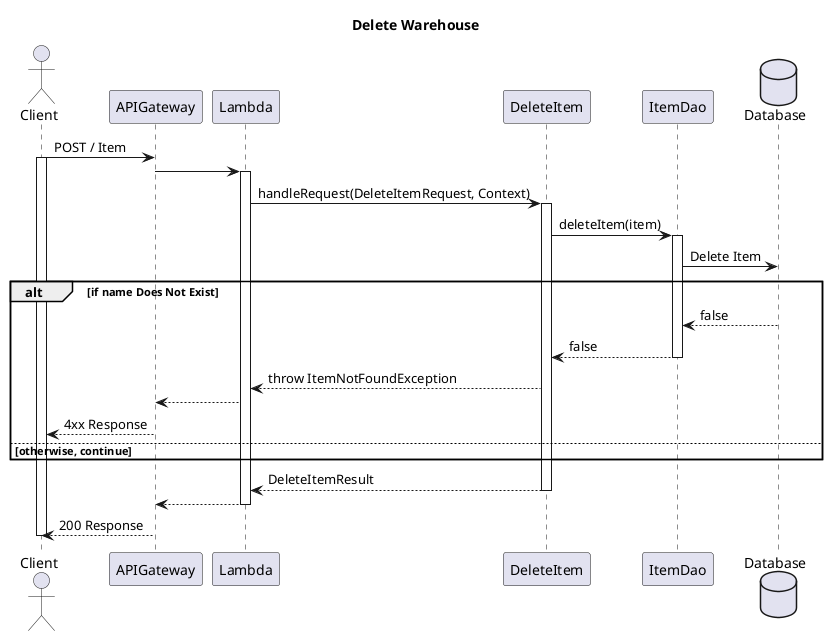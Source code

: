 @startuml
title Delete Warehouse

actor Client
participant APIGateway
participant Lambda
participant DeleteItem
participant ItemDao
database Database

Client -> APIGateway : POST / Item
activate Client
APIGateway -> Lambda
activate Lambda
Lambda -> DeleteItem :  handleRequest(DeleteItemRequest, Context)
activate DeleteItem

DeleteItem -> ItemDao : deleteItem(item)
activate ItemDao

ItemDao -> Database : Delete Item

alt if name Does Not Exist
    ItemDao <-- Database : false
    DeleteItem <-- ItemDao : false
    deactivate ItemDao
    Lambda <-- DeleteItem : throw ItemNotFoundException
    APIGateway <-- Lambda
    Client <-- APIGateway : 4xx Response
else otherwise, continue
end

Lambda <-- DeleteItem : DeleteItemResult
deactivate DeleteItem
APIGateway <-- Lambda
deactivate Lambda
Client <-- APIGateway : 200 Response
deactivate Client

@enduml
